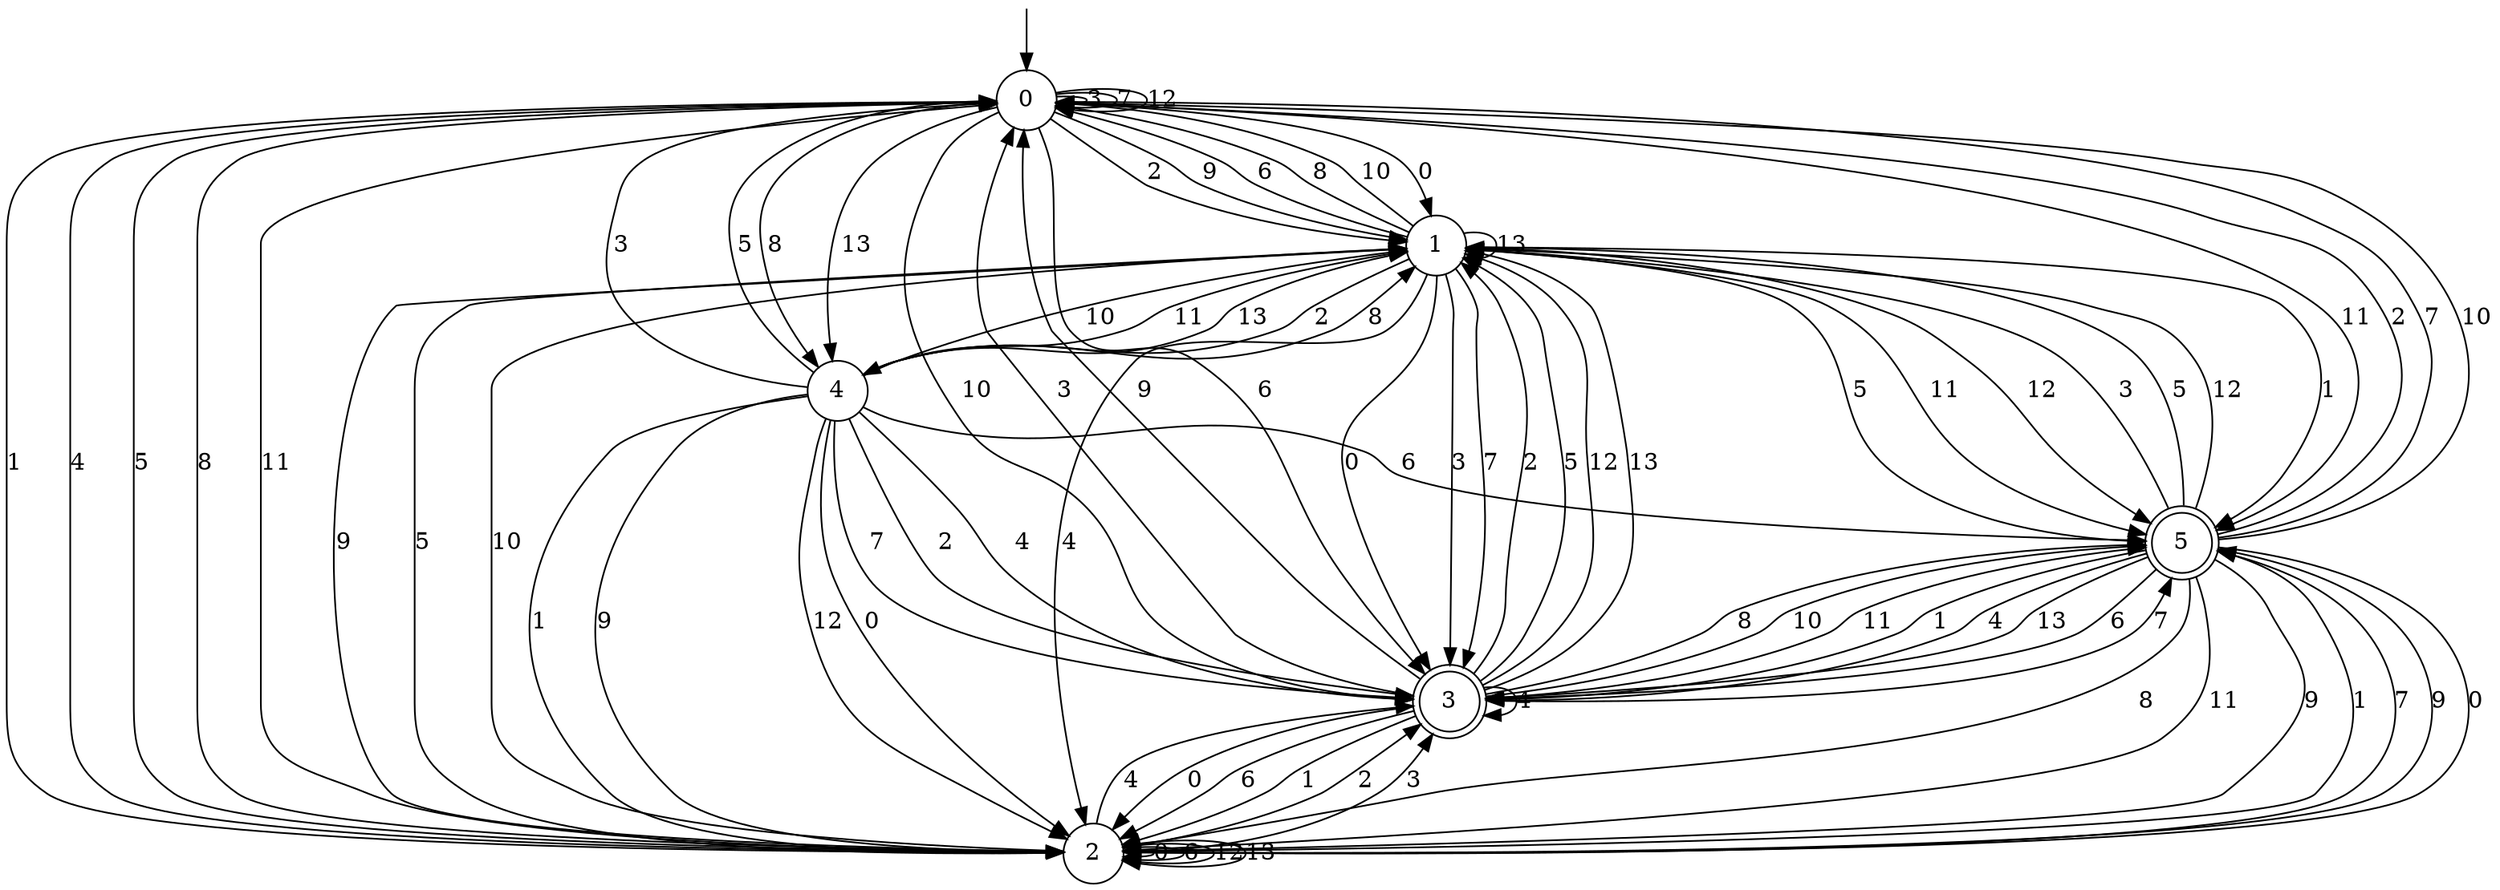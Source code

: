 digraph g {

	s0 [shape="circle" label="0"];
	s1 [shape="circle" label="1"];
	s2 [shape="circle" label="2"];
	s3 [shape="doublecircle" label="3"];
	s4 [shape="circle" label="4"];
	s5 [shape="doublecircle" label="5"];
	s0 -> s1 [label="0"];
	s0 -> s2 [label="1"];
	s0 -> s1 [label="2"];
	s0 -> s0 [label="3"];
	s0 -> s2 [label="4"];
	s0 -> s2 [label="5"];
	s0 -> s3 [label="6"];
	s0 -> s0 [label="7"];
	s0 -> s4 [label="8"];
	s0 -> s1 [label="9"];
	s0 -> s3 [label="10"];
	s0 -> s5 [label="11"];
	s0 -> s0 [label="12"];
	s0 -> s4 [label="13"];
	s1 -> s3 [label="0"];
	s1 -> s5 [label="1"];
	s1 -> s4 [label="2"];
	s1 -> s3 [label="3"];
	s1 -> s2 [label="4"];
	s1 -> s5 [label="5"];
	s1 -> s0 [label="6"];
	s1 -> s3 [label="7"];
	s1 -> s0 [label="8"];
	s1 -> s2 [label="9"];
	s1 -> s0 [label="10"];
	s1 -> s5 [label="11"];
	s1 -> s5 [label="12"];
	s1 -> s1 [label="13"];
	s2 -> s2 [label="0"];
	s2 -> s5 [label="1"];
	s2 -> s3 [label="2"];
	s2 -> s3 [label="3"];
	s2 -> s3 [label="4"];
	s2 -> s1 [label="5"];
	s2 -> s2 [label="6"];
	s2 -> s5 [label="7"];
	s2 -> s0 [label="8"];
	s2 -> s5 [label="9"];
	s2 -> s1 [label="10"];
	s2 -> s0 [label="11"];
	s2 -> s2 [label="12"];
	s2 -> s2 [label="13"];
	s3 -> s2 [label="0"];
	s3 -> s2 [label="1"];
	s3 -> s1 [label="2"];
	s3 -> s0 [label="3"];
	s3 -> s3 [label="4"];
	s3 -> s1 [label="5"];
	s3 -> s2 [label="6"];
	s3 -> s5 [label="7"];
	s3 -> s5 [label="8"];
	s3 -> s0 [label="9"];
	s3 -> s5 [label="10"];
	s3 -> s5 [label="11"];
	s3 -> s1 [label="12"];
	s3 -> s1 [label="13"];
	s4 -> s2 [label="0"];
	s4 -> s2 [label="1"];
	s4 -> s3 [label="2"];
	s4 -> s0 [label="3"];
	s4 -> s3 [label="4"];
	s4 -> s0 [label="5"];
	s4 -> s5 [label="6"];
	s4 -> s3 [label="7"];
	s4 -> s1 [label="8"];
	s4 -> s2 [label="9"];
	s4 -> s1 [label="10"];
	s4 -> s1 [label="11"];
	s4 -> s2 [label="12"];
	s4 -> s1 [label="13"];
	s5 -> s2 [label="0"];
	s5 -> s3 [label="1"];
	s5 -> s0 [label="2"];
	s5 -> s1 [label="3"];
	s5 -> s3 [label="4"];
	s5 -> s1 [label="5"];
	s5 -> s3 [label="6"];
	s5 -> s0 [label="7"];
	s5 -> s2 [label="8"];
	s5 -> s2 [label="9"];
	s5 -> s0 [label="10"];
	s5 -> s2 [label="11"];
	s5 -> s1 [label="12"];
	s5 -> s3 [label="13"];

__start0 [label="" shape="none" width="0" height="0"];
__start0 -> s0;

}
